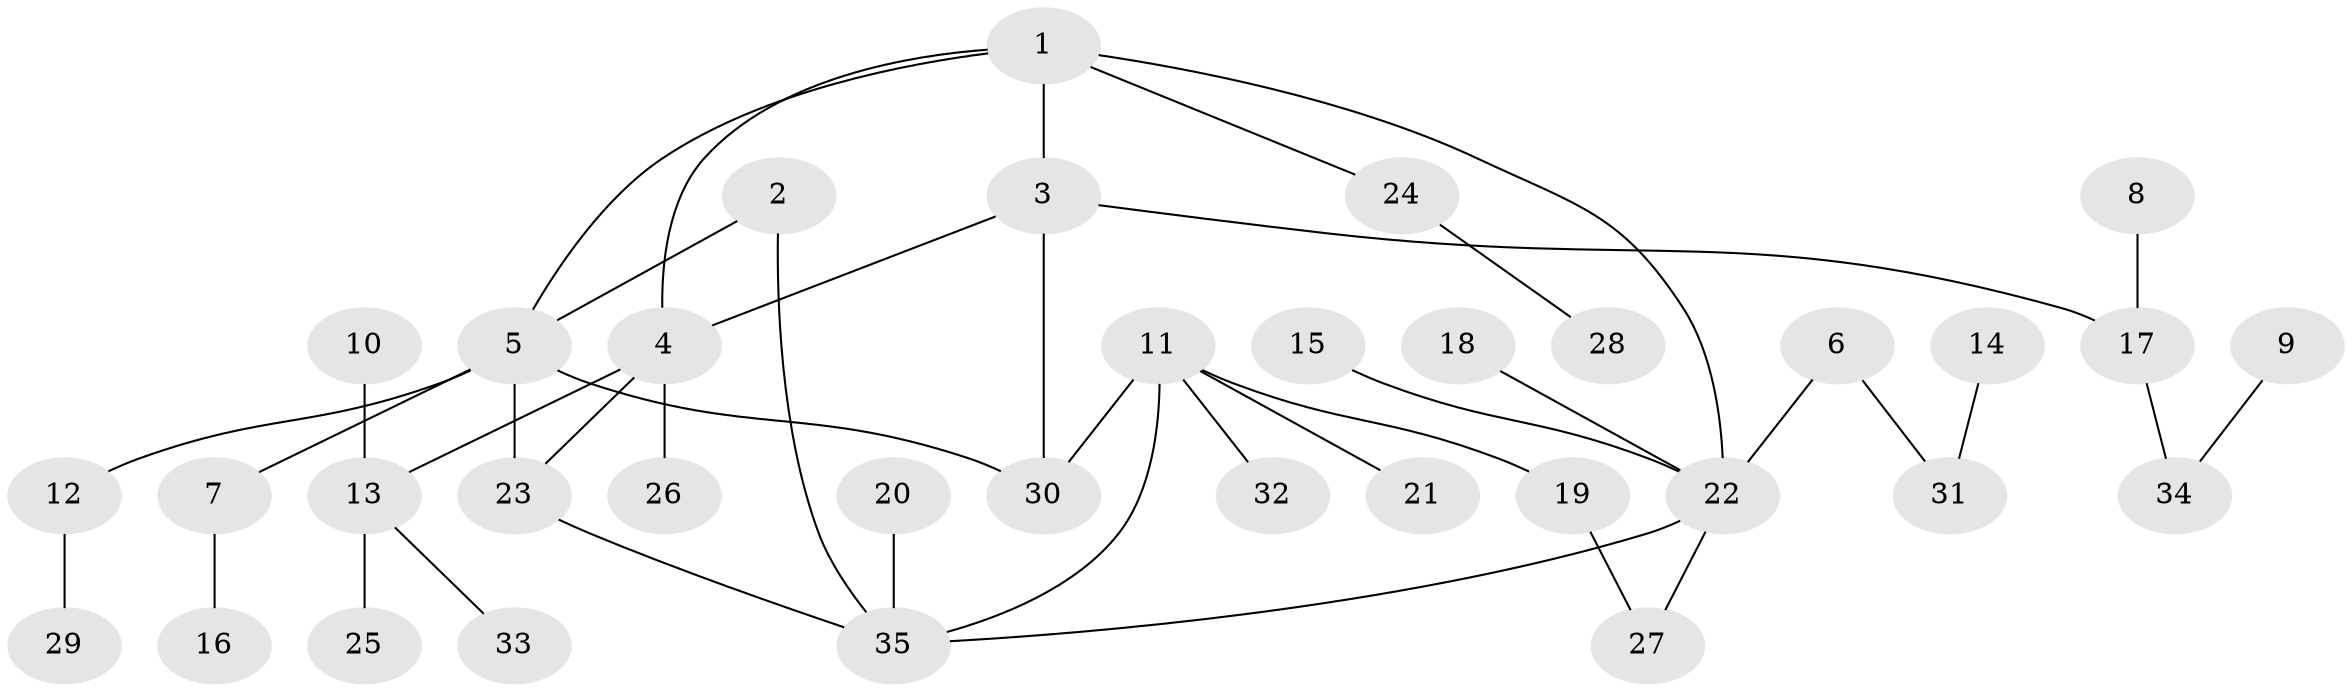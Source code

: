 // original degree distribution, {5: 0.06, 7: 0.04, 2: 0.2, 4: 0.08, 6: 0.04, 1: 0.52, 3: 0.06}
// Generated by graph-tools (version 1.1) at 2025/37/03/04/25 23:37:34]
// undirected, 35 vertices, 41 edges
graph export_dot {
  node [color=gray90,style=filled];
  1;
  2;
  3;
  4;
  5;
  6;
  7;
  8;
  9;
  10;
  11;
  12;
  13;
  14;
  15;
  16;
  17;
  18;
  19;
  20;
  21;
  22;
  23;
  24;
  25;
  26;
  27;
  28;
  29;
  30;
  31;
  32;
  33;
  34;
  35;
  1 -- 3 [weight=1.0];
  1 -- 4 [weight=1.0];
  1 -- 5 [weight=1.0];
  1 -- 22 [weight=1.0];
  1 -- 24 [weight=1.0];
  2 -- 5 [weight=1.0];
  2 -- 35 [weight=1.0];
  3 -- 4 [weight=1.0];
  3 -- 17 [weight=1.0];
  3 -- 30 [weight=1.0];
  4 -- 13 [weight=1.0];
  4 -- 23 [weight=1.0];
  4 -- 26 [weight=1.0];
  5 -- 7 [weight=1.0];
  5 -- 12 [weight=1.0];
  5 -- 23 [weight=1.0];
  5 -- 30 [weight=1.0];
  6 -- 22 [weight=1.0];
  6 -- 31 [weight=1.0];
  7 -- 16 [weight=1.0];
  8 -- 17 [weight=1.0];
  9 -- 34 [weight=1.0];
  10 -- 13 [weight=1.0];
  11 -- 19 [weight=1.0];
  11 -- 21 [weight=1.0];
  11 -- 30 [weight=1.0];
  11 -- 32 [weight=1.0];
  11 -- 35 [weight=1.0];
  12 -- 29 [weight=1.0];
  13 -- 25 [weight=1.0];
  13 -- 33 [weight=1.0];
  14 -- 31 [weight=1.0];
  15 -- 22 [weight=1.0];
  17 -- 34 [weight=1.0];
  18 -- 22 [weight=1.0];
  19 -- 27 [weight=1.0];
  20 -- 35 [weight=1.0];
  22 -- 27 [weight=1.0];
  22 -- 35 [weight=1.0];
  23 -- 35 [weight=1.0];
  24 -- 28 [weight=1.0];
}
